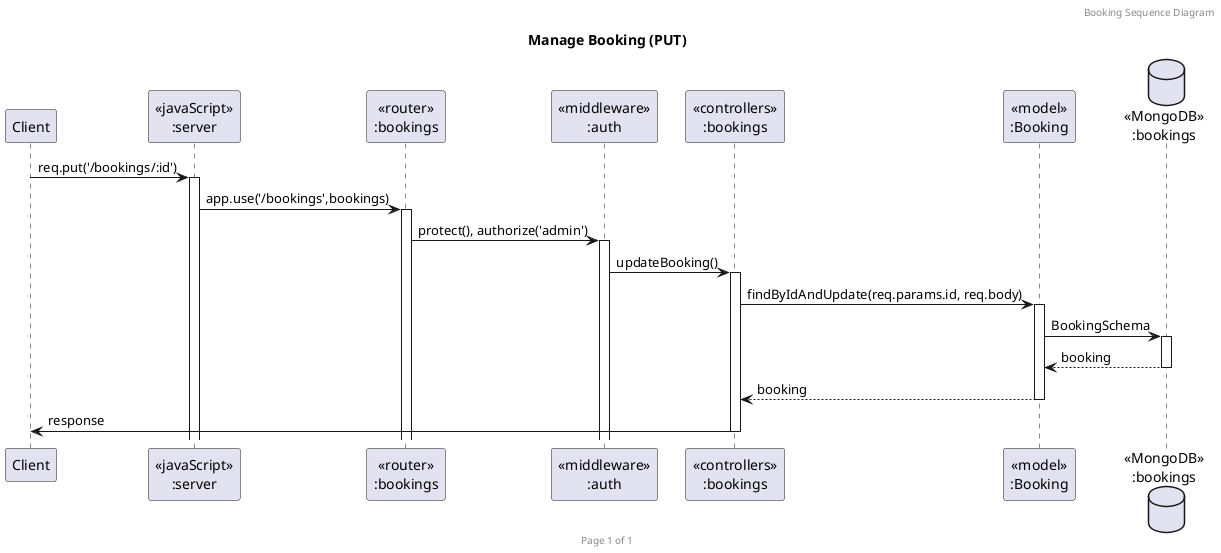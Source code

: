     @startuml Manage Booking (PUT)

    header Booking Sequence Diagram
    footer Page %page% of %lastpage%
    title "Manage Booking (PUT)"

    participant "Client" as client
    participant "<<javaScript>>\n:server" as server
    participant "<<router>>\n:bookings" as routerBookings
    participant "<<middleware>>\n:auth" as middleAuth
    participant "<<controllers>>\n:bookings" as controllersBookings
    participant "<<model>>\n:Booking" as modelBooking
    database "<<MongoDB>>\n:bookings" as BookingsDatabase

    client-> server ++:req.put('/bookings/:id')
    server->routerBookings ++:app.use('/bookings',bookings)
    routerBookings -> middleAuth ++: protect(), authorize('admin')
    middleAuth -> controllersBookings ++:updateBooking()
    controllersBookings->modelBooking ++: findByIdAndUpdate(req.params.id, req.body)
    modelBooking ->BookingsDatabase ++: BookingSchema
    BookingsDatabase --> modelBooking --: booking
    controllersBookings <-- modelBooking --:booking
    controllersBookings->client --:response

    @enduml
